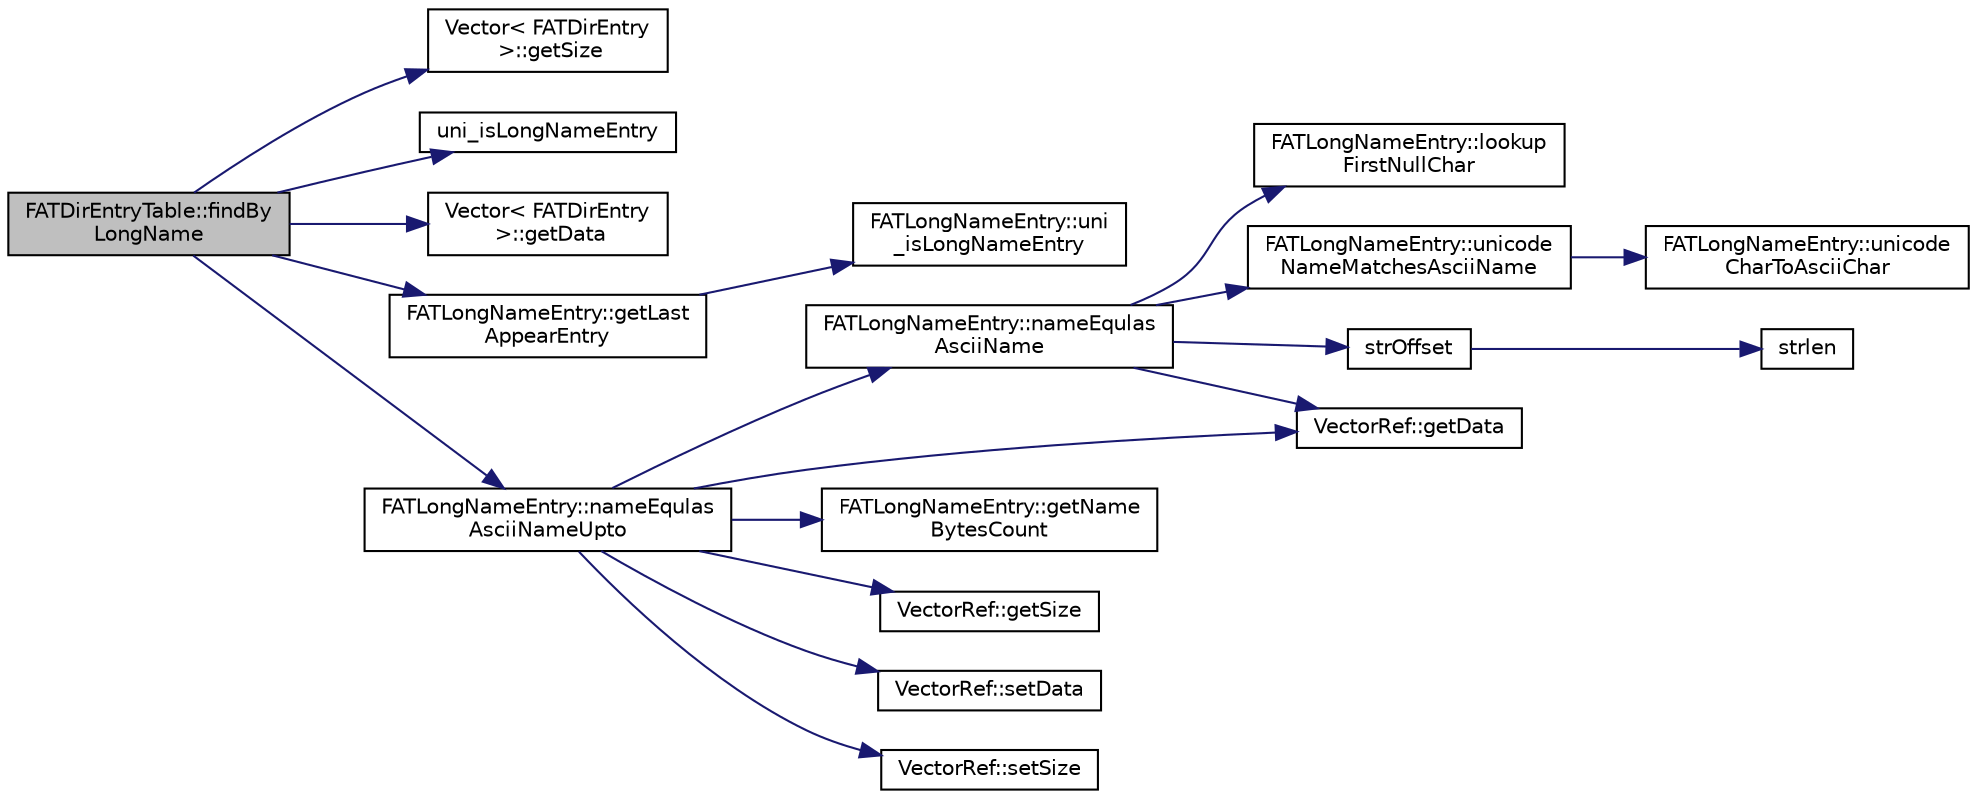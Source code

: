 digraph "FATDirEntryTable::findByLongName"
{
  edge [fontname="Helvetica",fontsize="10",labelfontname="Helvetica",labelfontsize="10"];
  node [fontname="Helvetica",fontsize="10",shape=record];
  rankdir="LR";
  Node24 [label="FATDirEntryTable::findBy\lLongName",height=0.2,width=0.4,color="black", fillcolor="grey75", style="filled", fontcolor="black"];
  Node24 -> Node25 [color="midnightblue",fontsize="10",style="solid",fontname="Helvetica"];
  Node25 [label="Vector\< FATDirEntry\l \>::getSize",height=0.2,width=0.4,color="black", fillcolor="white", style="filled",URL="$d5/db2/class_vector.html#afb849f7ed7b5bc30b29679a0ace9f7c1"];
  Node24 -> Node26 [color="midnightblue",fontsize="10",style="solid",fontname="Helvetica"];
  Node26 [label="uni_isLongNameEntry",height=0.2,width=0.4,color="black", fillcolor="white", style="filled",URL="$d9/de5/_f_a_t_dir_entry_8h.html#a324e20696bbbf8fa655bcea7b4ee6b68"];
  Node24 -> Node27 [color="midnightblue",fontsize="10",style="solid",fontname="Helvetica"];
  Node27 [label="Vector\< FATDirEntry\l \>::getData",height=0.2,width=0.4,color="black", fillcolor="white", style="filled",URL="$d5/db2/class_vector.html#ad4ab3c154a8408f62e3b1d24fc140a80"];
  Node24 -> Node28 [color="midnightblue",fontsize="10",style="solid",fontname="Helvetica"];
  Node28 [label="FATLongNameEntry::getLast\lAppearEntry",height=0.2,width=0.4,color="black", fillcolor="white", style="filled",URL="$d7/d61/class_f_a_t_long_name_entry.html#aea9cfa8f9213c144ed8bf94a71ff3fbf"];
  Node28 -> Node29 [color="midnightblue",fontsize="10",style="solid",fontname="Helvetica"];
  Node29 [label="FATLongNameEntry::uni\l_isLongNameEntry",height=0.2,width=0.4,color="black", fillcolor="white", style="filled",URL="$d7/d61/class_f_a_t_long_name_entry.html#ae95d5ec2fa71155c6c8f2e995adcc176"];
  Node24 -> Node30 [color="midnightblue",fontsize="10",style="solid",fontname="Helvetica"];
  Node30 [label="FATLongNameEntry::nameEqulas\lAsciiNameUpto",height=0.2,width=0.4,color="black", fillcolor="white", style="filled",URL="$d7/d61/class_f_a_t_long_name_entry.html#a38b2a992b1ace06829ae9f5020c45011"];
  Node30 -> Node31 [color="midnightblue",fontsize="10",style="solid",fontname="Helvetica"];
  Node31 [label="FATLongNameEntry::nameEqulas\lAsciiName",height=0.2,width=0.4,color="black", fillcolor="white", style="filled",URL="$d7/d61/class_f_a_t_long_name_entry.html#a87f35a462137f6b59f36459a74554d1f"];
  Node31 -> Node32 [color="midnightblue",fontsize="10",style="solid",fontname="Helvetica"];
  Node32 [label="FATLongNameEntry::lookup\lFirstNullChar",height=0.2,width=0.4,color="black", fillcolor="white", style="filled",URL="$d7/d61/class_f_a_t_long_name_entry.html#ae21c3b4777c0d68462e9d591888934cd"];
  Node31 -> Node33 [color="midnightblue",fontsize="10",style="solid",fontname="Helvetica"];
  Node33 [label="FATLongNameEntry::unicode\lNameMatchesAsciiName",height=0.2,width=0.4,color="black", fillcolor="white", style="filled",URL="$d7/d61/class_f_a_t_long_name_entry.html#a3f13934c41cd5369786bab2f073be87d"];
  Node33 -> Node34 [color="midnightblue",fontsize="10",style="solid",fontname="Helvetica"];
  Node34 [label="FATLongNameEntry::unicode\lCharToAsciiChar",height=0.2,width=0.4,color="black", fillcolor="white", style="filled",URL="$d7/d61/class_f_a_t_long_name_entry.html#afdc284fc418210ccf7d2eacbfc5c584b"];
  Node31 -> Node35 [color="midnightblue",fontsize="10",style="solid",fontname="Helvetica"];
  Node35 [label="strOffset",height=0.2,width=0.4,color="black", fillcolor="white", style="filled",URL="$d6/d93/generic__util_8h.html#ab74f19ae60eb97e1f0b7d848bba10b7c"];
  Node35 -> Node36 [color="midnightblue",fontsize="10",style="solid",fontname="Helvetica"];
  Node36 [label="strlen",height=0.2,width=0.4,color="black", fillcolor="white", style="filled",URL="$d2/ddb/strlen_8cpp.html#ad2be42dd92af9f815e1a0f754c2ca6b3"];
  Node31 -> Node37 [color="midnightblue",fontsize="10",style="solid",fontname="Helvetica"];
  Node37 [label="VectorRef::getData",height=0.2,width=0.4,color="black", fillcolor="white", style="filled",URL="$d9/deb/class_vector_ref.html#aefa6865b44ab052c5cb463f58e8f87fd"];
  Node30 -> Node38 [color="midnightblue",fontsize="10",style="solid",fontname="Helvetica"];
  Node38 [label="FATLongNameEntry::getName\lBytesCount",height=0.2,width=0.4,color="black", fillcolor="white", style="filled",URL="$d7/d61/class_f_a_t_long_name_entry.html#ae18dce09eaba67d93df47a0258b09694"];
  Node30 -> Node39 [color="midnightblue",fontsize="10",style="solid",fontname="Helvetica"];
  Node39 [label="VectorRef::getSize",height=0.2,width=0.4,color="black", fillcolor="white", style="filled",URL="$d9/deb/class_vector_ref.html#a556e8d755266a452e5a8d32998518a58"];
  Node30 -> Node40 [color="midnightblue",fontsize="10",style="solid",fontname="Helvetica"];
  Node40 [label="VectorRef::setData",height=0.2,width=0.4,color="black", fillcolor="white", style="filled",URL="$d9/deb/class_vector_ref.html#a14b7df96f9f2fe63c0a2b0f5c3a6780c"];
  Node30 -> Node37 [color="midnightblue",fontsize="10",style="solid",fontname="Helvetica"];
  Node30 -> Node41 [color="midnightblue",fontsize="10",style="solid",fontname="Helvetica"];
  Node41 [label="VectorRef::setSize",height=0.2,width=0.4,color="black", fillcolor="white", style="filled",URL="$d9/deb/class_vector_ref.html#aa51392df218656cae060761d68a03acd"];
}
